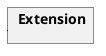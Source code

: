@startuml
json "<b> Extension" as Extension %load_json("https://raw.githubusercontent.com/mrorro/glue/main/mainEntities/json/extension.json")
@enduml
